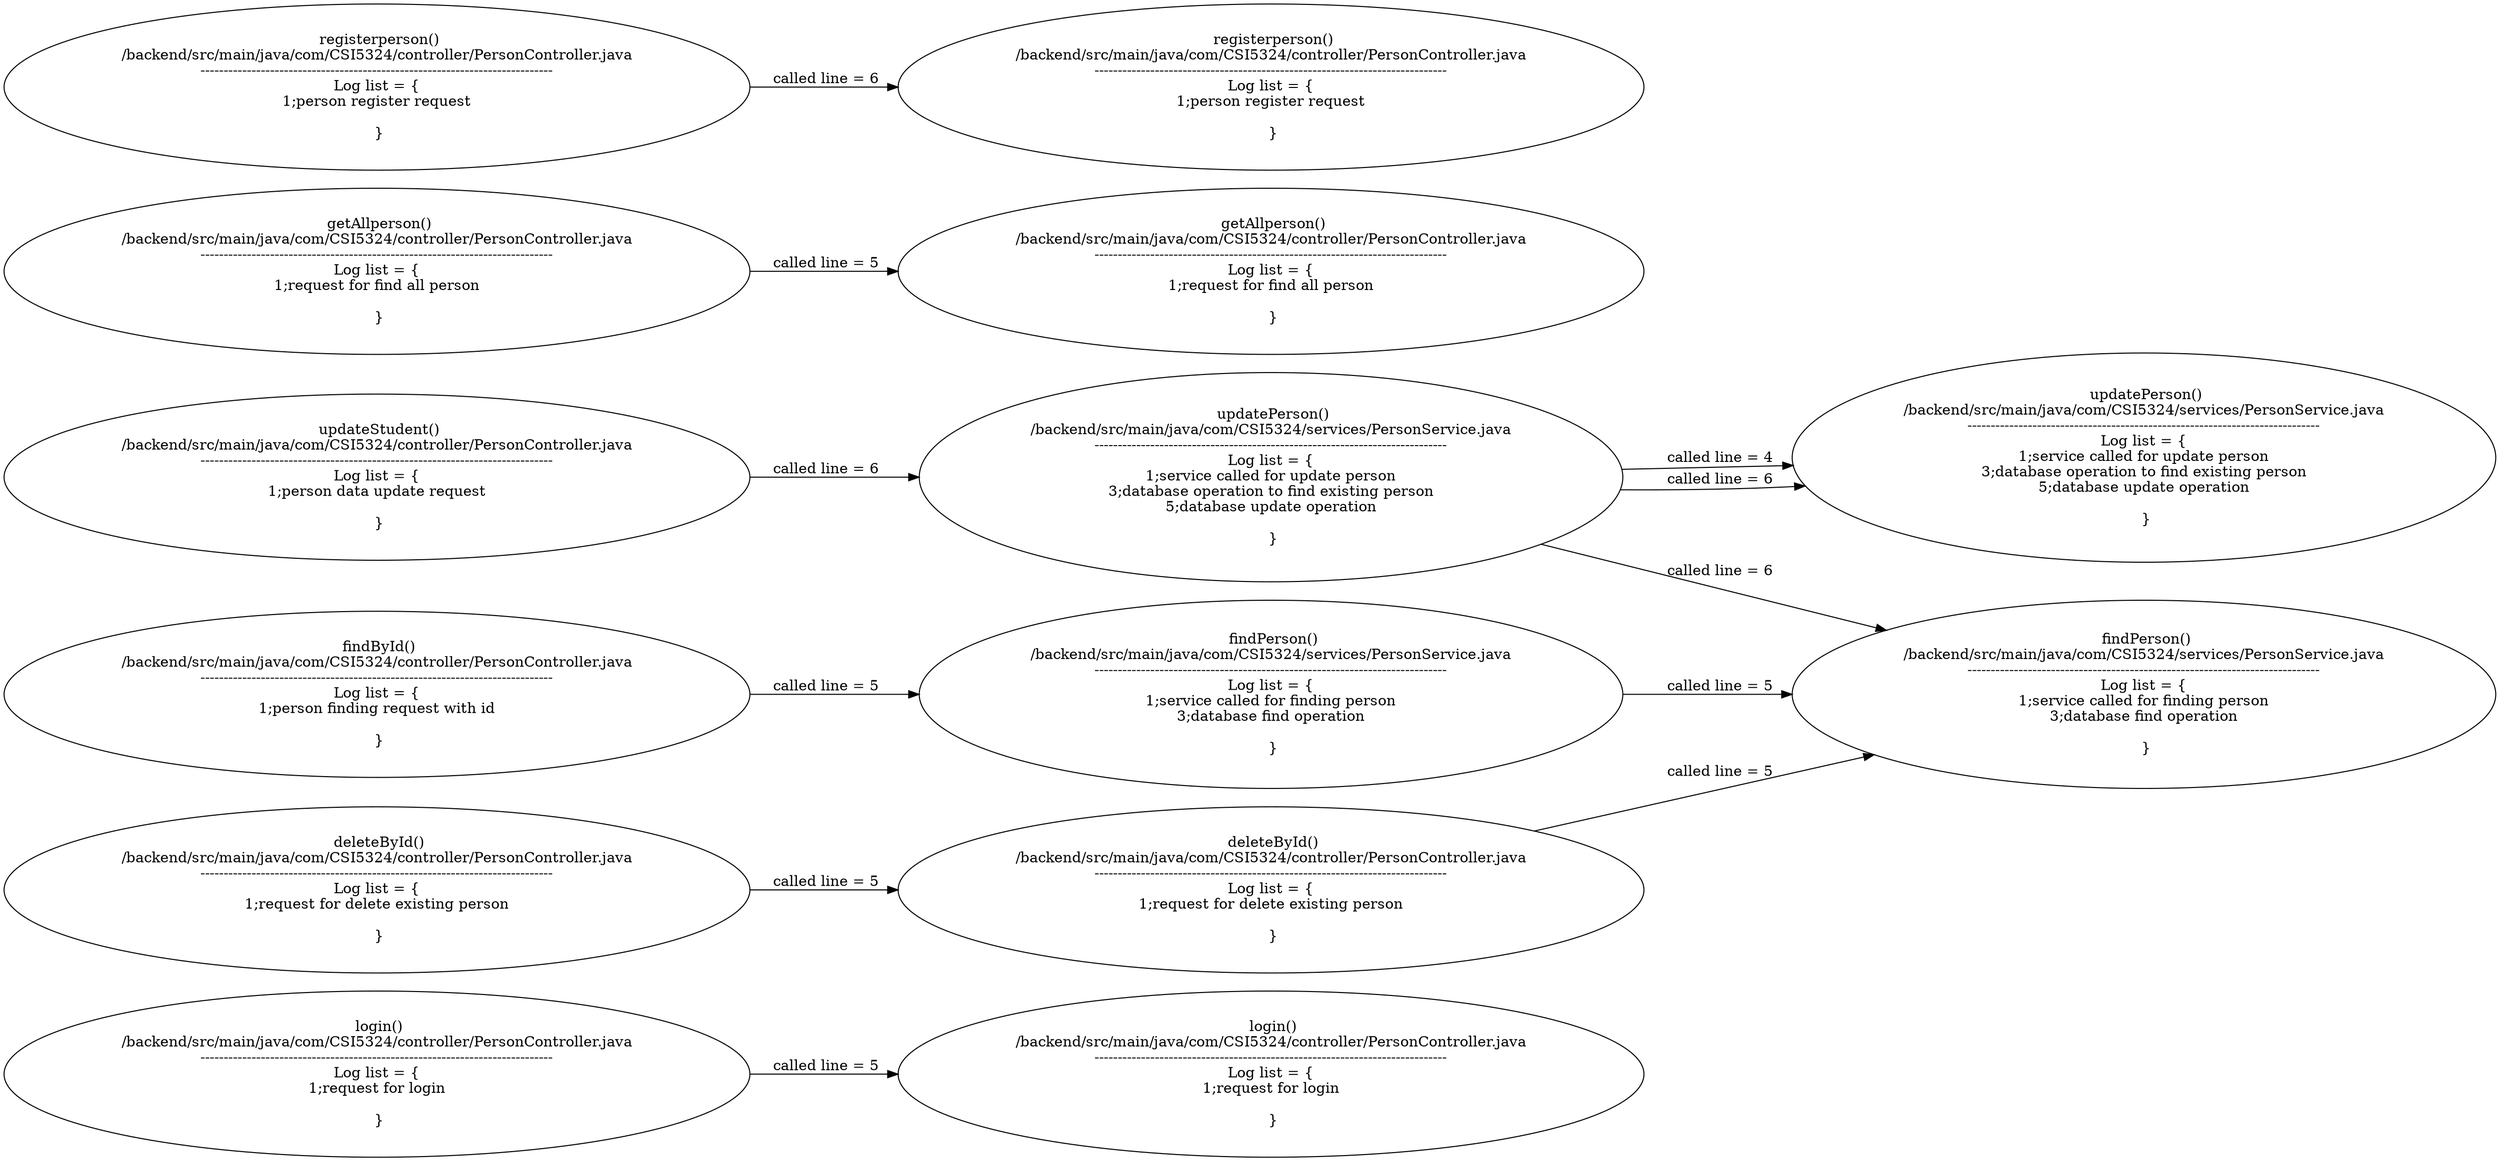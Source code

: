 digraph cil_rad {
rankdir = LR;
node [shape=oval];
  -929423079 -> 510779662[label =" called line = 5"];
  -929423079 [ label = " login()
/backend/src/main/java/com/CSI5324/controller/PersonController.java
 ---------------------------------------------------------------------------- 
 Log list = { 
1;request for login

 }" ];
510779662 [ label = " login()
/backend/src/main/java/com/CSI5324/controller/PersonController.java
 ---------------------------------------------------------------------------- 
 Log list = { 
1;request for login

 }" ];
  27614240 -> 206937728[label =" called line = 5"];
  27614240 [ label = " deletePerson()
/backend/src/main/java/com/CSI5324/services/PersonService.java
 ---------------------------------------------------------------------------- 
 Log list = { 
2;check for person validity
4;database person delete operation
1;service called for delete person

 }" ];
206937728 [ label = " deletePerson()
/backend/src/main/java/com/CSI5324/services/PersonService.java
 ---------------------------------------------------------------------------- 
 Log list = { 
2;check for person validity
4;database person delete operation
1;service called for delete person

 }" ];
  547779489 -> -1344204482[label =" called line = 6"];
  547779489 [ label = " updateStudent()
/backend/src/main/java/com/CSI5324/controller/PersonController.java
 ---------------------------------------------------------------------------- 
 Log list = { 
1;person data update request

 }" ];
-1344204482 [ label = " updateStudent()
/backend/src/main/java/com/CSI5324/controller/PersonController.java
 ---------------------------------------------------------------------------- 
 Log list = { 
1;person data update request

 }" ];
  924355156 -> 1614168287[label =" called line = 5"];
  924355156 [ label = " getAllperson()
/backend/src/main/java/com/CSI5324/controller/PersonController.java
 ---------------------------------------------------------------------------- 
 Log list = { 
1;request for find all person

 }" ];
1614168287 [ label = " getAllperson()
/backend/src/main/java/com/CSI5324/controller/PersonController.java
 ---------------------------------------------------------------------------- 
 Log list = { 
1;request for find all person

 }" ];
  -2030036531 -> 1821565336[label =" called line = 6"];
  -2030036531 [ label = " registerperson()
/backend/src/main/java/com/CSI5324/controller/PersonController.java
 ---------------------------------------------------------------------------- 
 Log list = { 
1;person register request

 }" ];
1821565336 [ label = " registerperson()
/backend/src/main/java/com/CSI5324/controller/PersonController.java
 ---------------------------------------------------------------------------- 
 Log list = { 
1;person register request

 }" ];
  920830578 -> 27614240[label =" called line = 5"];
  920830578 [ label = " deleteById()
/backend/src/main/java/com/CSI5324/controller/PersonController.java
 ---------------------------------------------------------------------------- 
 Log list = { 
1;request for delete existing person

 }" ];
27614240 [ label = " deleteById()
/backend/src/main/java/com/CSI5324/controller/PersonController.java
 ---------------------------------------------------------------------------- 
 Log list = { 
1;request for delete existing person

 }" ];
  -1344204482 -> 1249648296[label =" called line = 4"];
  -1344204482 [ label = " updatePerson()
/backend/src/main/java/com/CSI5324/services/PersonService.java
 ---------------------------------------------------------------------------- 
 Log list = { 
1;service called for update person
3;database operation to find existing person
5;database update operation

 }" ];
1249648296 [ label = " updatePerson()
/backend/src/main/java/com/CSI5324/services/PersonService.java
 ---------------------------------------------------------------------------- 
 Log list = { 
1;service called for update person
3;database operation to find existing person
5;database update operation

 }" ];
  -1344204482 -> 1249648296[label =" called line = 6"];
  -1344204482 [ label = " updatePerson()
/backend/src/main/java/com/CSI5324/services/PersonService.java
 ---------------------------------------------------------------------------- 
 Log list = { 
1;service called for update person
3;database operation to find existing person
5;database update operation

 }" ];
1249648296 [ label = " updatePerson()
/backend/src/main/java/com/CSI5324/services/PersonService.java
 ---------------------------------------------------------------------------- 
 Log list = { 
1;service called for update person
3;database operation to find existing person
5;database update operation

 }" ];
  -1344204482 -> 206937728[label =" called line = 6"];
  -1344204482 [ label = " updatePerson()
/backend/src/main/java/com/CSI5324/services/PersonService.java
 ---------------------------------------------------------------------------- 
 Log list = { 
1;service called for update person
3;database operation to find existing person
5;database update operation

 }" ];
206937728 [ label = " updatePerson()
/backend/src/main/java/com/CSI5324/services/PersonService.java
 ---------------------------------------------------------------------------- 
 Log list = { 
1;service called for update person
3;database operation to find existing person
5;database update operation

 }" ];
  -1712550720 -> -329422418[label =" called line = 5"];
  -1712550720 [ label = " findById()
/backend/src/main/java/com/CSI5324/controller/PersonController.java
 ---------------------------------------------------------------------------- 
 Log list = { 
1;person finding request with id

 }" ];
-329422418 [ label = " findById()
/backend/src/main/java/com/CSI5324/controller/PersonController.java
 ---------------------------------------------------------------------------- 
 Log list = { 
1;person finding request with id

 }" ];
  -329422418 -> 206937728[label =" called line = 5"];
  -329422418 [ label = " findPerson()
/backend/src/main/java/com/CSI5324/services/PersonService.java
 ---------------------------------------------------------------------------- 
 Log list = { 
1;service called for finding person
3;database find operation

 }" ];
206937728 [ label = " findPerson()
/backend/src/main/java/com/CSI5324/services/PersonService.java
 ---------------------------------------------------------------------------- 
 Log list = { 
1;service called for finding person
3;database find operation

 }" ];
}